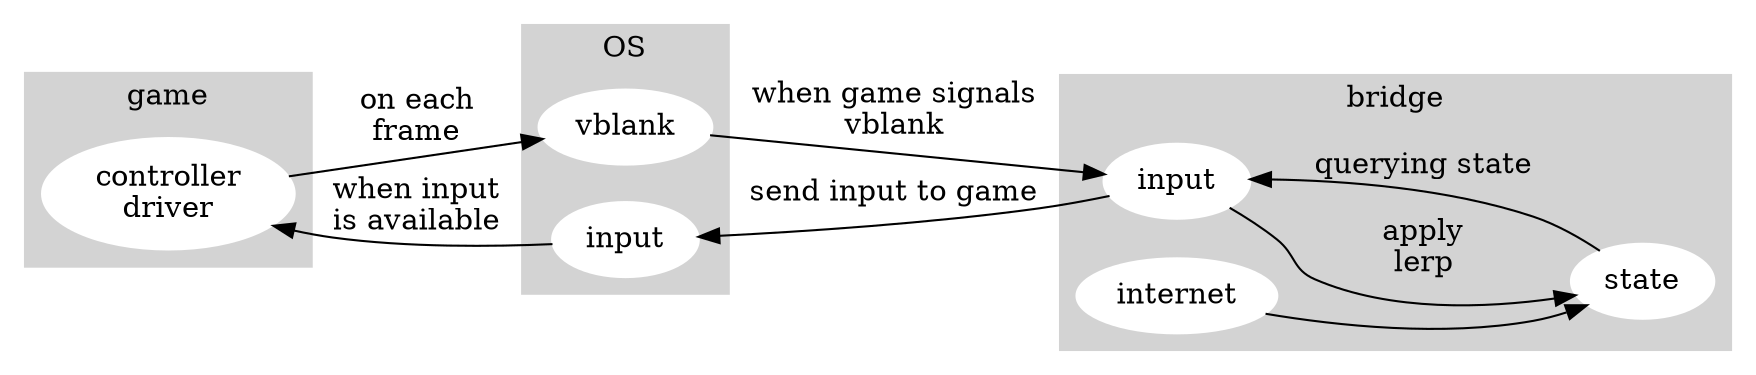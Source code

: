 digraph G {
  rankdir=LR;

  subgraph cluster_0 {
    style=filled;
    color=lightgrey;
    node [style=filled,color=white];
    controller_driver [label="controller\ndriver"];
    label = "game";
  }
  
  subgraph cluster_2 {
    style=filled;
    color=lightgrey;
    node [style=filled,color=white];
    vblank;
    input;
    label = "OS";
  }
  
  subgraph cluster_1 {
    style=filled;
    color=lightgrey;
    node [style=filled,color=white];
    input_thread [label="input"];
    internet_thread [label="internet"];
    state;
    input_thread -> state [label="apply\nlerp"];
    internet_thread -> state;
    label = "bridge";
  }

  controller_driver -> vblank [label="on each\nframe"];
  input -> controller_driver [label="when input\nis available"];
  vblank -> input_thread [label="when game signals\nvblank"];
  state -> input_thread [label="querying state"];
  input_thread -> input [label="send input to game"];
}

